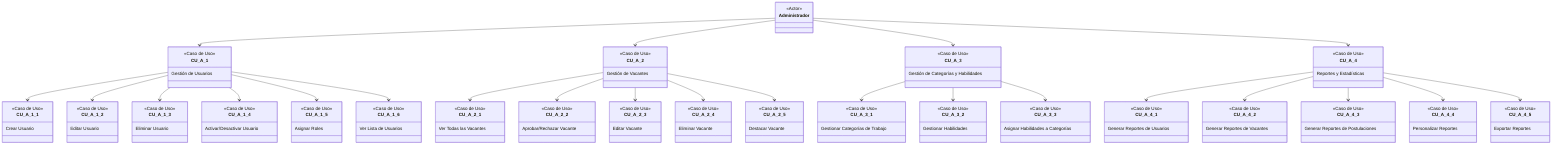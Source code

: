 classDiagram

class CU_A_1 {
  Gestión de Usuarios
  <<Caso de Uso>>
}

class CU_A_1_1 {
  Crear Usuario
  <<Caso de Uso>>
}

class CU_A_1_2 {
  Editar Usuario
  <<Caso de Uso>>
}

class CU_A_1_3 {
  Eliminar Usuario
  <<Caso de Uso>>
}

class CU_A_1_4 {
  Activar/Desactivar Usuario
  <<Caso de Uso>>
}

class CU_A_1_5 {
  Asignar Roles
  <<Caso de Uso>>
}

class CU_A_1_6 {
  Ver Lista de Usuarios
  <<Caso de Uso>>
}

class CU_A_2 {
  Gestión de Vacantes
  <<Caso de Uso>>
}

class CU_A_2_1 {
  Ver Todas las Vacantes
  <<Caso de Uso>>
}

class CU_A_2_2 {
  Aprobar/Rechazar Vacante
  <<Caso de Uso>>
}

class CU_A_2_3 {
  Editar Vacante
  <<Caso de Uso>>
}

class CU_A_2_4 {
  Eliminar Vacante
  <<Caso de Uso>>
}

class CU_A_2_5 {
  Destacar Vacante
  <<Caso de Uso>>
}

class CU_A_3 {
  Gestión de Categorías y Habilidades
  <<Caso de Uso>>
}

class CU_A_3_1 {
  Gestionar Categorías de Trabajo
  <<Caso de Uso>>
}

class CU_A_3_2 {
  Gestionar Habilidades
  <<Caso de Uso>>
}

class CU_A_3_3 {
  Asignar Habilidades a Categorías
  <<Caso de Uso>>
}

class CU_A_4 {
  Reportes y Estadísticas
  <<Caso de Uso>>
}

class CU_A_4_1 {
  Generar Reportes de Usuarios
  <<Caso de Uso>>
}

class CU_A_4_2 {
  Generar Reportes de Vacantes
  <<Caso de Uso>>
}

class CU_A_4_3 {
  Generar Reportes de Postulaciones
  <<Caso de Uso>>
}

class CU_A_4_4 {
  Personalizar Reportes
  <<Caso de Uso>>
}

class CU_A_4_5 {
  Exportar Reportes
  <<Caso de Uso>>
}

class Administrador {
  <<Actor>>
}

Administrador --> CU_A_1
Administrador --> CU_A_2
Administrador --> CU_A_3
Administrador --> CU_A_4

CU_A_1 --> CU_A_1_1
CU_A_1 --> CU_A_1_2
CU_A_1 --> CU_A_1_3
CU_A_1 --> CU_A_1_4
CU_A_1 --> CU_A_1_5
CU_A_1 --> CU_A_1_6

CU_A_2 --> CU_A_2_1
CU_A_2 --> CU_A_2_2
CU_A_2 --> CU_A_2_3
CU_A_2 --> CU_A_2_4
CU_A_2 --> CU_A_2_5

CU_A_3 --> CU_A_3_1
CU_A_3 --> CU_A_3_2
CU_A_3 --> CU_A_3_3

CU_A_4 --> CU_A_4_1
CU_A_4 --> CU_A_4_2
CU_A_4 --> CU_A_4_3
CU_A_4 --> CU_A_4_4
CU_A_4 --> CU_A_4_5